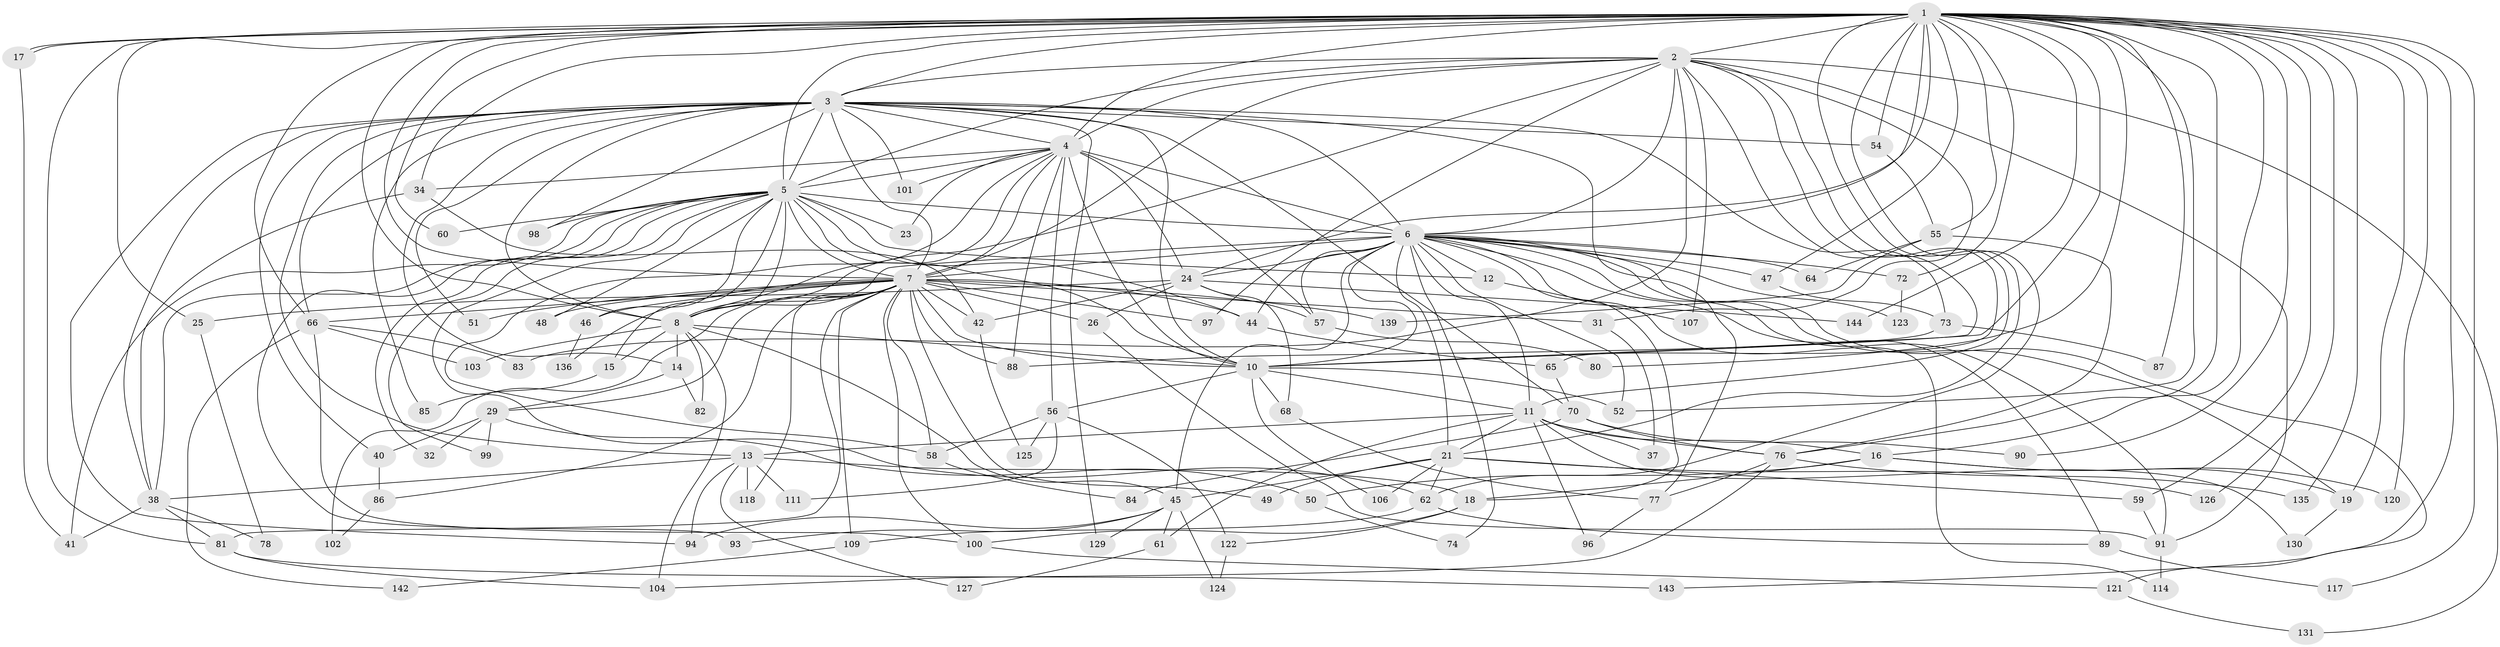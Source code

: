 // original degree distribution, {38: 0.006944444444444444, 17: 0.020833333333333332, 25: 0.006944444444444444, 19: 0.013888888888888888, 23: 0.006944444444444444, 28: 0.006944444444444444, 16: 0.006944444444444444, 11: 0.006944444444444444, 3: 0.25, 7: 0.027777777777777776, 5: 0.05555555555555555, 4: 0.08333333333333333, 2: 0.4722222222222222, 9: 0.013888888888888888, 6: 0.020833333333333332}
// Generated by graph-tools (version 1.1) at 2025/11/02/27/25 16:11:01]
// undirected, 108 vertices, 260 edges
graph export_dot {
graph [start="1"]
  node [color=gray90,style=filled];
  1 [super="+105"];
  2 [super="+30"];
  3 [super="+27"];
  4 [super="+33"];
  5 [super="+36"];
  6 [super="+9"];
  7 [super="+28"];
  8 [super="+71"];
  10 [super="+115"];
  11 [super="+20"];
  12;
  13 [super="+53"];
  14 [super="+113"];
  15;
  16 [super="+22"];
  17 [super="+119"];
  18 [super="+116"];
  19 [super="+35"];
  21 [super="+79"];
  23;
  24 [super="+110"];
  25;
  26;
  29;
  31;
  32;
  34;
  37;
  38 [super="+39"];
  40;
  41;
  42 [super="+43"];
  44 [super="+75"];
  45 [super="+63"];
  46;
  47;
  48;
  49;
  50;
  51;
  52 [super="+108"];
  54;
  55 [super="+95"];
  56;
  57 [super="+69"];
  58 [super="+134"];
  59 [super="+112"];
  60;
  61;
  62;
  64;
  65;
  66 [super="+67"];
  68 [super="+133"];
  70;
  72;
  73;
  74;
  76 [super="+141"];
  77;
  78;
  80;
  81 [super="+92"];
  82;
  83;
  84;
  85;
  86;
  87;
  88 [super="+138"];
  89;
  90;
  91 [super="+128"];
  93;
  94 [super="+140"];
  96;
  97;
  98;
  99;
  100;
  101;
  102;
  103;
  104 [super="+137"];
  106;
  107;
  109;
  111;
  114;
  117;
  118;
  120;
  121;
  122;
  123;
  124;
  125;
  126;
  127;
  129 [super="+132"];
  130;
  131;
  135;
  136;
  139;
  142;
  143;
  144;
  1 -- 2;
  1 -- 3;
  1 -- 4 [weight=2];
  1 -- 5;
  1 -- 6 [weight=2];
  1 -- 7;
  1 -- 8;
  1 -- 10;
  1 -- 16;
  1 -- 17;
  1 -- 17;
  1 -- 19;
  1 -- 21;
  1 -- 24;
  1 -- 25;
  1 -- 34;
  1 -- 47;
  1 -- 52;
  1 -- 54;
  1 -- 55;
  1 -- 59;
  1 -- 60;
  1 -- 66;
  1 -- 72;
  1 -- 76;
  1 -- 80;
  1 -- 87;
  1 -- 90;
  1 -- 117;
  1 -- 120;
  1 -- 126;
  1 -- 135;
  1 -- 143;
  1 -- 144;
  1 -- 62;
  1 -- 81;
  2 -- 3;
  2 -- 4 [weight=2];
  2 -- 5;
  2 -- 6 [weight=2];
  2 -- 7;
  2 -- 8;
  2 -- 10;
  2 -- 11;
  2 -- 31;
  2 -- 65;
  2 -- 83;
  2 -- 97;
  2 -- 107;
  2 -- 131;
  2 -- 91;
  3 -- 4;
  3 -- 5;
  3 -- 6 [weight=3];
  3 -- 7;
  3 -- 8;
  3 -- 10;
  3 -- 13;
  3 -- 14 [weight=2];
  3 -- 38;
  3 -- 40;
  3 -- 51;
  3 -- 54;
  3 -- 70;
  3 -- 73;
  3 -- 77;
  3 -- 94;
  3 -- 98;
  3 -- 101;
  3 -- 129 [weight=2];
  3 -- 85;
  3 -- 66;
  4 -- 5;
  4 -- 6 [weight=2];
  4 -- 7;
  4 -- 8;
  4 -- 10;
  4 -- 23;
  4 -- 24;
  4 -- 34;
  4 -- 56;
  4 -- 57;
  4 -- 58;
  4 -- 101;
  4 -- 88;
  5 -- 6 [weight=2];
  5 -- 7;
  5 -- 8;
  5 -- 10 [weight=2];
  5 -- 12;
  5 -- 15;
  5 -- 23;
  5 -- 32;
  5 -- 48;
  5 -- 62;
  5 -- 93;
  5 -- 99;
  5 -- 98;
  5 -- 38;
  5 -- 41;
  5 -- 60;
  5 -- 46;
  5 -- 44;
  6 -- 7 [weight=3];
  6 -- 8 [weight=3];
  6 -- 10 [weight=2];
  6 -- 18;
  6 -- 44;
  6 -- 45;
  6 -- 72;
  6 -- 74;
  6 -- 89;
  6 -- 91;
  6 -- 121;
  6 -- 123;
  6 -- 21;
  6 -- 64;
  6 -- 12;
  6 -- 47;
  6 -- 114;
  6 -- 57;
  6 -- 52;
  6 -- 19;
  6 -- 24;
  6 -- 11;
  7 -- 8;
  7 -- 10;
  7 -- 26;
  7 -- 29;
  7 -- 31;
  7 -- 44;
  7 -- 46;
  7 -- 48;
  7 -- 49;
  7 -- 51;
  7 -- 58;
  7 -- 81;
  7 -- 88;
  7 -- 97;
  7 -- 100;
  7 -- 109;
  7 -- 118;
  7 -- 136;
  7 -- 139;
  7 -- 66;
  7 -- 102;
  7 -- 86;
  7 -- 42;
  8 -- 10 [weight=2];
  8 -- 14;
  8 -- 15;
  8 -- 45;
  8 -- 82;
  8 -- 103;
  8 -- 104;
  10 -- 11;
  10 -- 52;
  10 -- 56;
  10 -- 68;
  10 -- 106;
  11 -- 13;
  11 -- 16;
  11 -- 21;
  11 -- 37;
  11 -- 61;
  11 -- 76;
  11 -- 96;
  11 -- 130;
  12 -- 107;
  13 -- 18;
  13 -- 94;
  13 -- 111;
  13 -- 127;
  13 -- 118;
  13 -- 38;
  14 -- 29;
  14 -- 82;
  15 -- 85;
  16 -- 19;
  16 -- 18;
  16 -- 120;
  16 -- 50;
  17 -- 41;
  18 -- 122;
  18 -- 100;
  19 -- 130;
  21 -- 49;
  21 -- 59;
  21 -- 62;
  21 -- 106;
  21 -- 126;
  21 -- 45;
  24 -- 25;
  24 -- 26;
  24 -- 42;
  24 -- 68;
  24 -- 144;
  24 -- 57;
  25 -- 78;
  26 -- 91;
  29 -- 32;
  29 -- 40;
  29 -- 50;
  29 -- 99;
  31 -- 37;
  34 -- 42;
  34 -- 38;
  38 -- 41;
  38 -- 78;
  38 -- 81;
  40 -- 86;
  42 -- 125;
  44 -- 65;
  45 -- 61;
  45 -- 93;
  45 -- 124;
  45 -- 129;
  45 -- 94;
  46 -- 136;
  47 -- 73;
  50 -- 74;
  54 -- 55;
  55 -- 64;
  55 -- 139;
  55 -- 76;
  56 -- 111;
  56 -- 122;
  56 -- 125;
  56 -- 58;
  57 -- 80;
  58 -- 84;
  59 -- 91;
  61 -- 127;
  62 -- 89;
  62 -- 109;
  65 -- 70;
  66 -- 103;
  66 -- 142;
  66 -- 83;
  66 -- 100;
  68 -- 77;
  70 -- 84;
  70 -- 90;
  70 -- 76;
  72 -- 123;
  73 -- 87;
  73 -- 88;
  76 -- 77;
  76 -- 104;
  76 -- 135;
  77 -- 96;
  81 -- 104;
  81 -- 143;
  86 -- 102;
  89 -- 117;
  91 -- 114;
  100 -- 121;
  109 -- 142;
  121 -- 131;
  122 -- 124;
}
